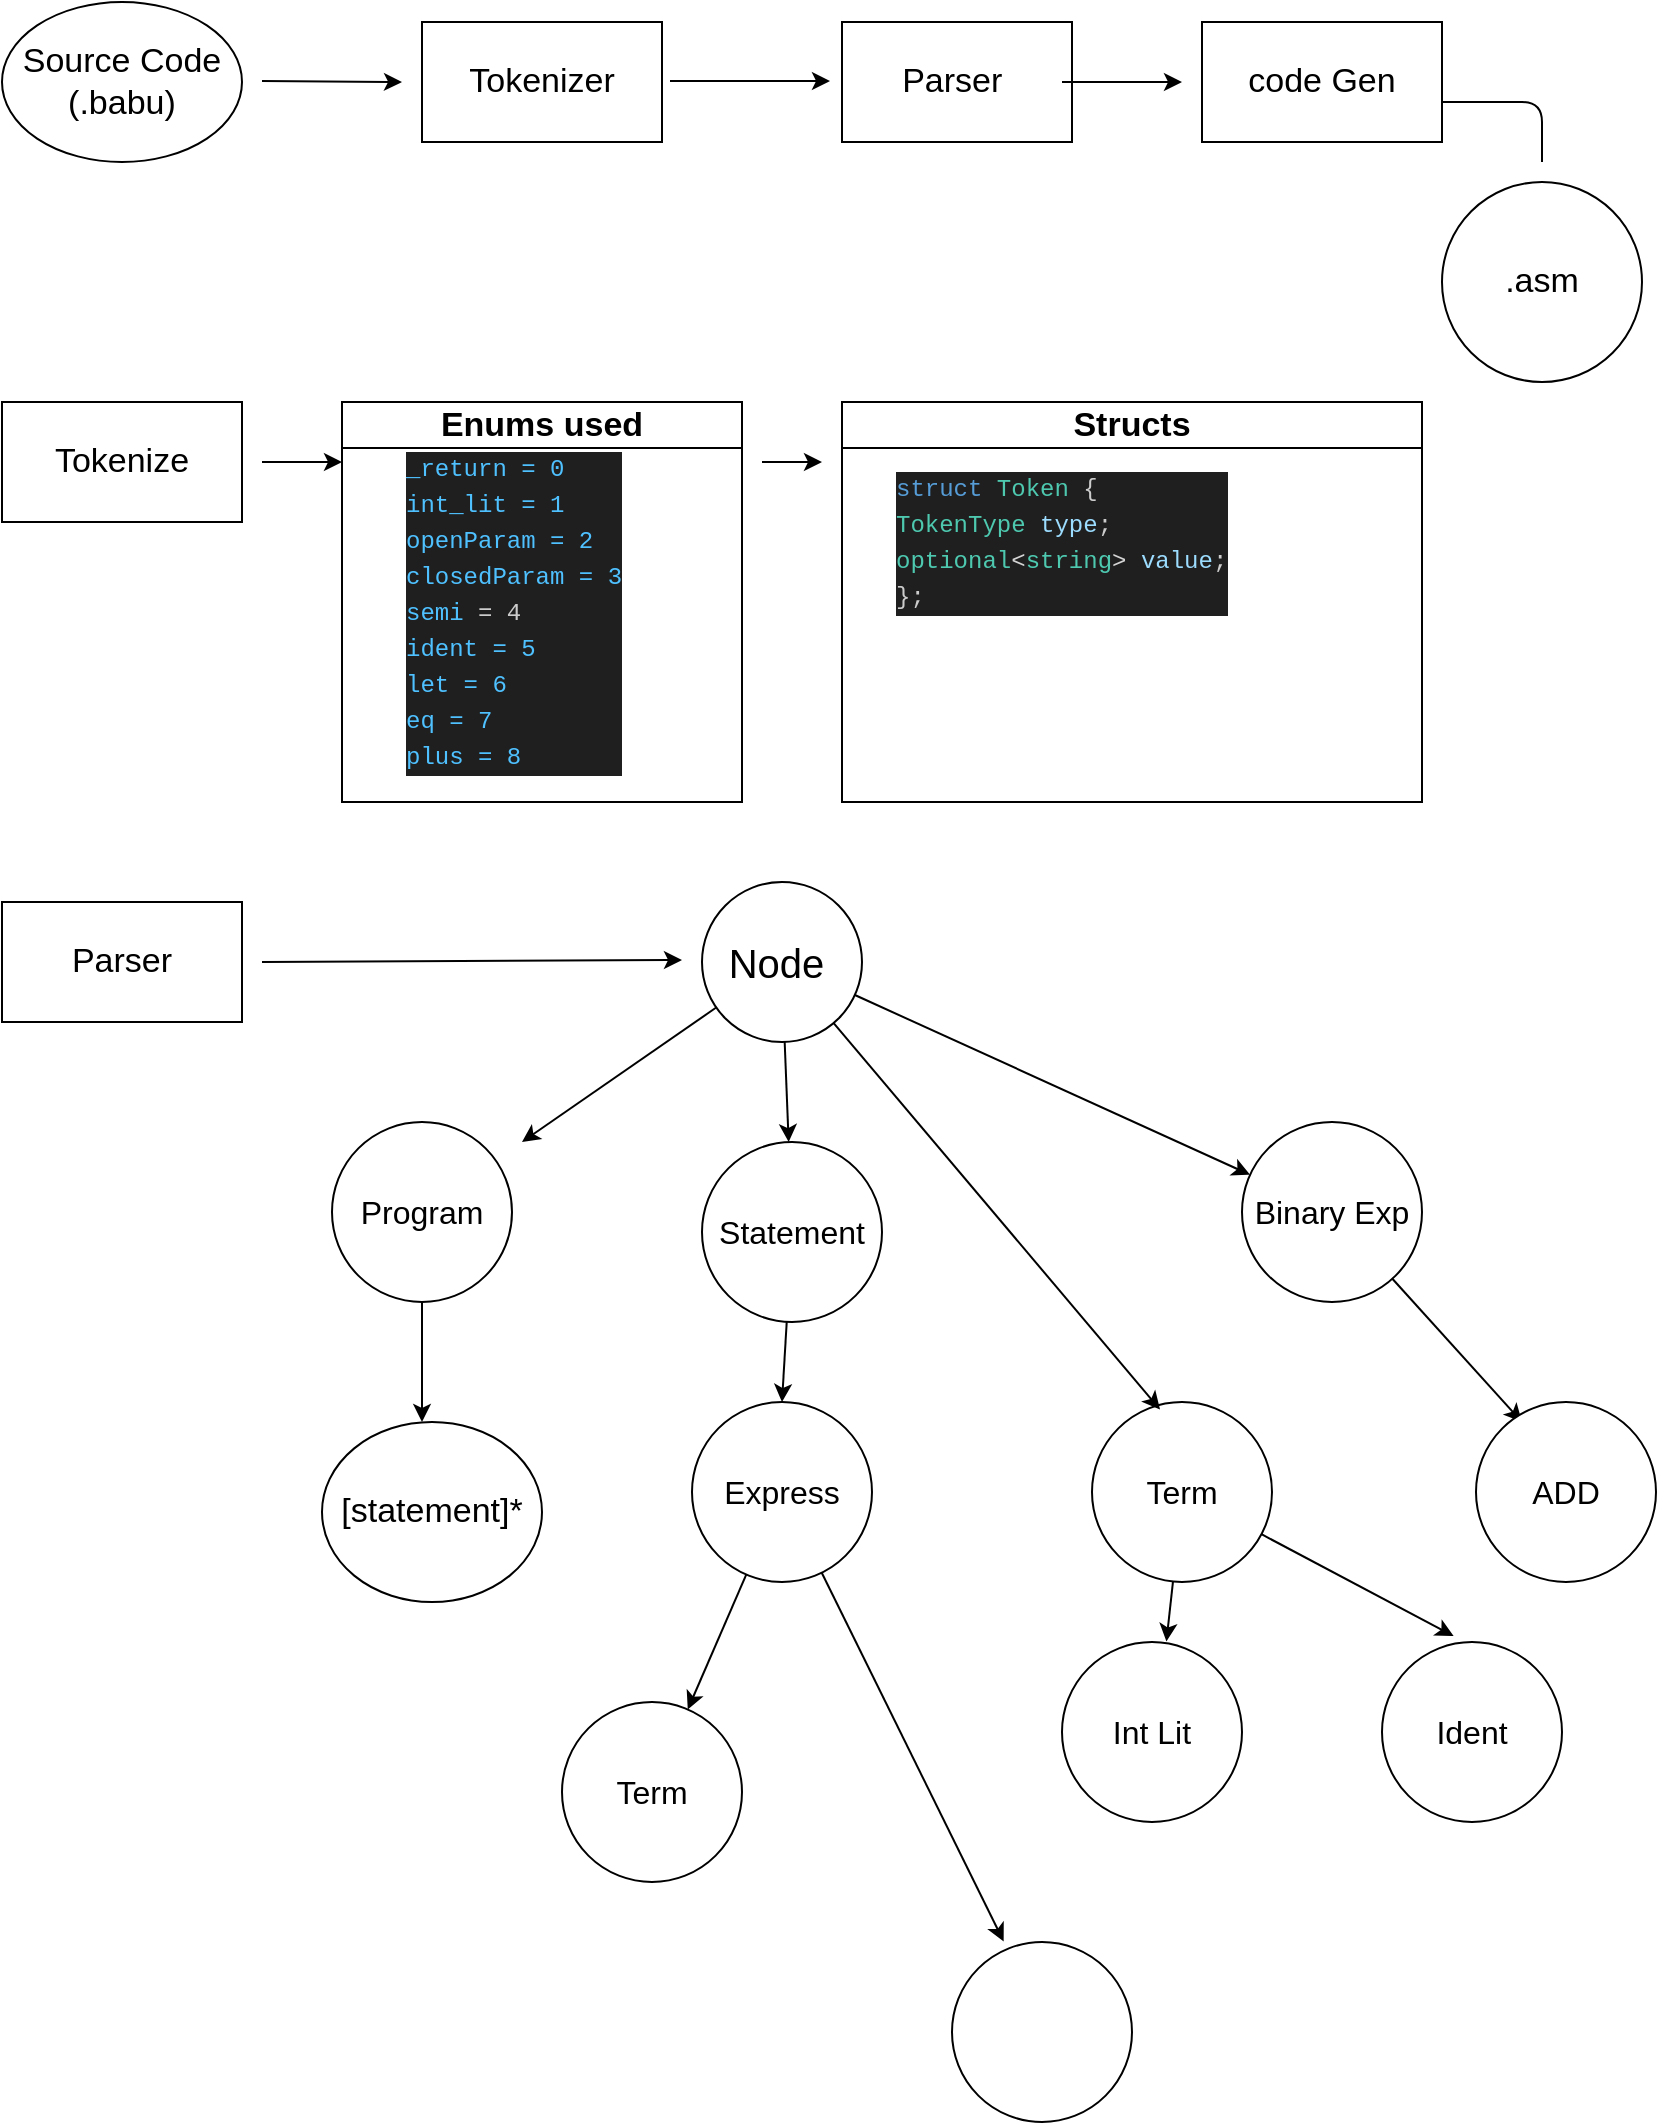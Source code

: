 <mxfile>
    <diagram id="qVltXYyDHPWY8vo6KN18" name="Page-1">
        <mxGraphModel dx="1248" dy="708" grid="1" gridSize="10" guides="1" tooltips="1" connect="1" arrows="1" fold="1" page="1" pageScale="1" pageWidth="827" pageHeight="1169" math="0" shadow="0">
            <root>
                <mxCell id="0"/>
                <mxCell id="1" parent="0"/>
                <mxCell id="3" value="Source Code&lt;br&gt;(.babu)" style="ellipse;whiteSpace=wrap;html=1;fontSize=17;" parent="1" vertex="1">
                    <mxGeometry width="120" height="80" as="geometry"/>
                </mxCell>
                <mxCell id="5" value="" style="endArrow=classic;html=1;fontSize=17;" parent="1" edge="1">
                    <mxGeometry width="50" height="50" relative="1" as="geometry">
                        <mxPoint x="130" y="39.5" as="sourcePoint"/>
                        <mxPoint x="200" y="40" as="targetPoint"/>
                    </mxGeometry>
                </mxCell>
                <mxCell id="6" value="Tokenizer" style="rounded=0;whiteSpace=wrap;html=1;fontSize=17;" parent="1" vertex="1">
                    <mxGeometry x="210" y="10" width="120" height="60" as="geometry"/>
                </mxCell>
                <mxCell id="7" value="" style="endArrow=classic;html=1;fontSize=17;" parent="1" edge="1">
                    <mxGeometry width="50" height="50" relative="1" as="geometry">
                        <mxPoint x="334" y="39.5" as="sourcePoint"/>
                        <mxPoint x="414" y="39.5" as="targetPoint"/>
                    </mxGeometry>
                </mxCell>
                <mxCell id="8" value="Parser&amp;nbsp;" style="rounded=0;whiteSpace=wrap;html=1;fontSize=17;" parent="1" vertex="1">
                    <mxGeometry x="420" y="10" width="115" height="60" as="geometry"/>
                </mxCell>
                <mxCell id="9" value="code Gen" style="rounded=0;whiteSpace=wrap;html=1;fontSize=17;" parent="1" vertex="1">
                    <mxGeometry x="600" y="10" width="120" height="60" as="geometry"/>
                </mxCell>
                <mxCell id="10" value="" style="endArrow=classic;html=1;fontSize=17;" parent="1" edge="1">
                    <mxGeometry width="50" height="50" relative="1" as="geometry">
                        <mxPoint x="530" y="40" as="sourcePoint"/>
                        <mxPoint x="590" y="40" as="targetPoint"/>
                    </mxGeometry>
                </mxCell>
                <mxCell id="11" value="" style="endArrow=none;html=1;fontSize=17;" parent="1" edge="1">
                    <mxGeometry width="50" height="50" relative="1" as="geometry">
                        <mxPoint x="720" y="50" as="sourcePoint"/>
                        <mxPoint x="770" y="80" as="targetPoint"/>
                        <Array as="points">
                            <mxPoint x="770" y="50"/>
                        </Array>
                    </mxGeometry>
                </mxCell>
                <mxCell id="12" value=".asm" style="ellipse;whiteSpace=wrap;html=1;aspect=fixed;fontSize=17;" parent="1" vertex="1">
                    <mxGeometry x="720" y="90" width="100" height="100" as="geometry"/>
                </mxCell>
                <mxCell id="13" value="Tokenize" style="rounded=0;whiteSpace=wrap;html=1;fontSize=17;" parent="1" vertex="1">
                    <mxGeometry y="200" width="120" height="60" as="geometry"/>
                </mxCell>
                <mxCell id="14" value="" style="endArrow=classic;html=1;fontSize=17;" parent="1" edge="1">
                    <mxGeometry width="50" height="50" relative="1" as="geometry">
                        <mxPoint x="130" y="230" as="sourcePoint"/>
                        <mxPoint x="170" y="230" as="targetPoint"/>
                    </mxGeometry>
                </mxCell>
                <mxCell id="15" value="Enums used" style="swimlane;whiteSpace=wrap;html=1;fontSize=17;" parent="1" vertex="1">
                    <mxGeometry x="170" y="200" width="200" height="200" as="geometry"/>
                </mxCell>
                <mxCell id="17" value="&lt;div style=&quot;color: rgb(204, 204, 204); background-color: rgb(31, 31, 31); font-family: Menlo, Monaco, &amp;quot;Courier New&amp;quot;, monospace; font-size: 12px; line-height: 18px;&quot;&gt;&lt;div&gt; &lt;span style=&quot;color: rgb(79, 193, 255);&quot;&gt;_return = 0&lt;/span&gt;&lt;/div&gt;&lt;div&gt;    &lt;span style=&quot;color: rgb(79, 193, 255);&quot;&gt;int_lit = 1&lt;/span&gt;&lt;/div&gt;&lt;div&gt;    &lt;span style=&quot;color: rgb(79, 193, 255);&quot;&gt;openParam = 2&lt;/span&gt;&lt;/div&gt;&lt;div style=&quot;&quot;&gt;    &lt;span style=&quot;color: rgb(79, 193, 255);&quot;&gt;closedParam = 3&lt;/span&gt;&lt;/div&gt;&lt;div&gt;    &lt;span style=&quot;color: rgb(79, 193, 255);&quot;&gt;semi&lt;/span&gt;&amp;nbsp;= 4&lt;/div&gt;&lt;div&gt;    &lt;span style=&quot;color: rgb(79, 193, 255);&quot;&gt;ident = 5&lt;/span&gt;&lt;/div&gt;&lt;div&gt;    &lt;span style=&quot;color: rgb(79, 193, 255);&quot;&gt;let = 6&lt;/span&gt;&lt;/div&gt;&lt;div&gt;    &lt;span style=&quot;color: rgb(79, 193, 255);&quot;&gt;eq = 7&lt;/span&gt;&lt;/div&gt;&lt;div&gt;&lt;span style=&quot;color: rgb(79, 193, 255);&quot;&gt;plus = 8&lt;/span&gt;&lt;/div&gt;&lt;/div&gt;" style="text;html=1;align=left;verticalAlign=middle;resizable=0;points=[];autosize=1;strokeColor=none;fillColor=none;fontSize=17;" parent="15" vertex="1">
                    <mxGeometry x="30" y="15" width="130" height="180" as="geometry"/>
                </mxCell>
                <mxCell id="18" value="" style="endArrow=classic;html=1;fontSize=17;" parent="1" edge="1">
                    <mxGeometry width="50" height="50" relative="1" as="geometry">
                        <mxPoint x="380" y="230" as="sourcePoint"/>
                        <mxPoint x="410" y="230" as="targetPoint"/>
                    </mxGeometry>
                </mxCell>
                <mxCell id="22" value="Structs" style="swimlane;whiteSpace=wrap;html=1;fontSize=17;" parent="1" vertex="1">
                    <mxGeometry x="420" y="200" width="290" height="200" as="geometry"/>
                </mxCell>
                <mxCell id="23" value="&lt;div style=&quot;background-color: rgb(31, 31, 31); font-family: Menlo, Monaco, &amp;quot;Courier New&amp;quot;, monospace; font-size: 12px; line-height: 18px;&quot;&gt;&lt;div style=&quot;&quot;&gt;&lt;div style=&quot;color: rgb(204, 204, 204); line-height: 18px;&quot;&gt;&lt;div&gt;&lt;span style=&quot;color: #569cd6;&quot;&gt;struct&lt;/span&gt; &lt;span style=&quot;color: #4ec9b0;&quot;&gt;Token&lt;/span&gt; {&lt;/div&gt;&lt;div&gt;    &lt;span style=&quot;color: #4ec9b0;&quot;&gt;TokenType&lt;/span&gt; &lt;span style=&quot;color: #9cdcfe;&quot;&gt;type&lt;/span&gt;;&lt;/div&gt;&lt;div&gt;&lt;span style=&quot;color: #4ec9b0;&quot;&gt;optional&lt;/span&gt;&lt;span style=&quot;color: #d4d4d4;&quot;&gt;&amp;lt;&lt;/span&gt;&lt;span style=&quot;color: #4ec9b0;&quot;&gt;string&lt;/span&gt;&lt;span style=&quot;color: #d4d4d4;&quot;&gt;&amp;gt;&lt;/span&gt; &lt;span style=&quot;color: #9cdcfe;&quot;&gt;value&lt;/span&gt;;  &lt;/div&gt;&lt;div&gt;};&lt;/div&gt;&lt;/div&gt;&lt;/div&gt;&lt;/div&gt;" style="text;html=1;align=left;verticalAlign=middle;resizable=0;points=[];autosize=1;strokeColor=none;fillColor=none;fontSize=17;" parent="1" vertex="1">
                    <mxGeometry x="445" y="225" width="190" height="90" as="geometry"/>
                </mxCell>
                <mxCell id="24" value="&lt;font style=&quot;font-size: 17px;&quot;&gt;Parser&lt;/font&gt;" style="rounded=0;whiteSpace=wrap;html=1;" parent="1" vertex="1">
                    <mxGeometry y="450" width="120" height="60" as="geometry"/>
                </mxCell>
                <mxCell id="27" value="" style="endArrow=classic;html=1;fontSize=17;" parent="1" edge="1">
                    <mxGeometry width="50" height="50" relative="1" as="geometry">
                        <mxPoint x="130" y="480" as="sourcePoint"/>
                        <mxPoint x="340" y="479" as="targetPoint"/>
                    </mxGeometry>
                </mxCell>
                <mxCell id="33" style="edgeStyle=none;html=1;" edge="1" parent="1" source="29" target="32">
                    <mxGeometry relative="1" as="geometry"/>
                </mxCell>
                <mxCell id="37" style="edgeStyle=none;html=1;" edge="1" parent="1" source="29" target="36">
                    <mxGeometry relative="1" as="geometry"/>
                </mxCell>
                <mxCell id="65" style="edgeStyle=none;html=1;" edge="1" parent="1" source="29">
                    <mxGeometry relative="1" as="geometry">
                        <mxPoint x="260" y="570" as="targetPoint"/>
                    </mxGeometry>
                </mxCell>
                <mxCell id="29" value="&lt;span style=&quot;font-size: 20px;&quot;&gt;Node&amp;nbsp;&lt;/span&gt;" style="ellipse;whiteSpace=wrap;html=1;" vertex="1" parent="1">
                    <mxGeometry x="350" y="440" width="80" height="80" as="geometry"/>
                </mxCell>
                <mxCell id="48" style="edgeStyle=none;html=1;entryX=0.5;entryY=0;entryDx=0;entryDy=0;" edge="1" parent="1" source="32" target="47">
                    <mxGeometry relative="1" as="geometry"/>
                </mxCell>
                <mxCell id="32" value="&lt;span style=&quot;font-size: 16px;&quot;&gt;Statement&lt;/span&gt;" style="ellipse;whiteSpace=wrap;html=1;" vertex="1" parent="1">
                    <mxGeometry x="350" y="570" width="90" height="90" as="geometry"/>
                </mxCell>
                <mxCell id="40" style="edgeStyle=none;html=1;" edge="1" parent="1" source="34">
                    <mxGeometry relative="1" as="geometry">
                        <mxPoint x="210" y="710" as="targetPoint"/>
                    </mxGeometry>
                </mxCell>
                <mxCell id="34" value="&lt;span style=&quot;font-size: 16px;&quot;&gt;Program&lt;/span&gt;" style="ellipse;whiteSpace=wrap;html=1;" vertex="1" parent="1">
                    <mxGeometry x="165" y="560" width="90" height="90" as="geometry"/>
                </mxCell>
                <mxCell id="53" style="edgeStyle=none;html=1;" edge="1" parent="1" source="36">
                    <mxGeometry relative="1" as="geometry">
                        <mxPoint x="760.0" y="710" as="targetPoint"/>
                    </mxGeometry>
                </mxCell>
                <mxCell id="36" value="&lt;span style=&quot;font-size: 16px;&quot;&gt;Binary Exp&lt;/span&gt;" style="ellipse;whiteSpace=wrap;html=1;" vertex="1" parent="1">
                    <mxGeometry x="620" y="560" width="90" height="90" as="geometry"/>
                </mxCell>
                <mxCell id="39" value="&lt;font style=&quot;font-size: 17px;&quot;&gt;[statement]*&lt;/font&gt;" style="ellipse;whiteSpace=wrap;html=1;" vertex="1" parent="1">
                    <mxGeometry x="160" y="710" width="110" height="90" as="geometry"/>
                </mxCell>
                <mxCell id="57" style="edgeStyle=none;html=1;" edge="1" parent="1" source="47" target="56">
                    <mxGeometry relative="1" as="geometry"/>
                </mxCell>
                <mxCell id="47" value="&lt;span style=&quot;font-size: 16px;&quot;&gt;Express&lt;/span&gt;" style="ellipse;whiteSpace=wrap;html=1;" vertex="1" parent="1">
                    <mxGeometry x="345" y="700" width="90" height="90" as="geometry"/>
                </mxCell>
                <mxCell id="54" value="&lt;span style=&quot;font-size: 16px;&quot;&gt;ADD&lt;/span&gt;" style="ellipse;whiteSpace=wrap;html=1;" vertex="1" parent="1">
                    <mxGeometry x="737" y="700" width="90" height="90" as="geometry"/>
                </mxCell>
                <mxCell id="56" value="&lt;span style=&quot;font-size: 16px;&quot;&gt;Term&lt;/span&gt;" style="ellipse;whiteSpace=wrap;html=1;" vertex="1" parent="1">
                    <mxGeometry x="280" y="850" width="90" height="90" as="geometry"/>
                </mxCell>
                <mxCell id="58" value="" style="ellipse;whiteSpace=wrap;html=1;" vertex="1" parent="1">
                    <mxGeometry x="475" y="970" width="90" height="90" as="geometry"/>
                </mxCell>
                <mxCell id="59" style="edgeStyle=none;html=1;entryX=0.287;entryY=-0.003;entryDx=0;entryDy=0;entryPerimeter=0;" edge="1" parent="1" source="47" target="58">
                    <mxGeometry relative="1" as="geometry"/>
                </mxCell>
                <mxCell id="60" value="&lt;span style=&quot;font-size: 16px;&quot;&gt;Term&lt;/span&gt;" style="ellipse;whiteSpace=wrap;html=1;" vertex="1" parent="1">
                    <mxGeometry x="545" y="700" width="90" height="90" as="geometry"/>
                </mxCell>
                <mxCell id="61" value="&lt;span style=&quot;font-size: 16px;&quot;&gt;Int Lit&lt;/span&gt;" style="ellipse;whiteSpace=wrap;html=1;" vertex="1" parent="1">
                    <mxGeometry x="530" y="820" width="90" height="90" as="geometry"/>
                </mxCell>
                <mxCell id="62" value="&lt;span style=&quot;font-size: 16px;&quot;&gt;Ident&lt;/span&gt;" style="ellipse;whiteSpace=wrap;html=1;" vertex="1" parent="1">
                    <mxGeometry x="690" y="820" width="90" height="90" as="geometry"/>
                </mxCell>
                <mxCell id="63" style="edgeStyle=none;html=1;entryX=0.58;entryY=-0.003;entryDx=0;entryDy=0;entryPerimeter=0;" edge="1" parent="1" source="60" target="61">
                    <mxGeometry relative="1" as="geometry"/>
                </mxCell>
                <mxCell id="64" style="edgeStyle=none;html=1;entryX=0.398;entryY=-0.033;entryDx=0;entryDy=0;entryPerimeter=0;" edge="1" parent="1" source="60" target="62">
                    <mxGeometry relative="1" as="geometry"/>
                </mxCell>
                <mxCell id="67" style="edgeStyle=none;html=1;entryX=0.378;entryY=0.042;entryDx=0;entryDy=0;entryPerimeter=0;" edge="1" parent="1" source="29" target="60">
                    <mxGeometry relative="1" as="geometry"/>
                </mxCell>
            </root>
        </mxGraphModel>
    </diagram>
</mxfile>